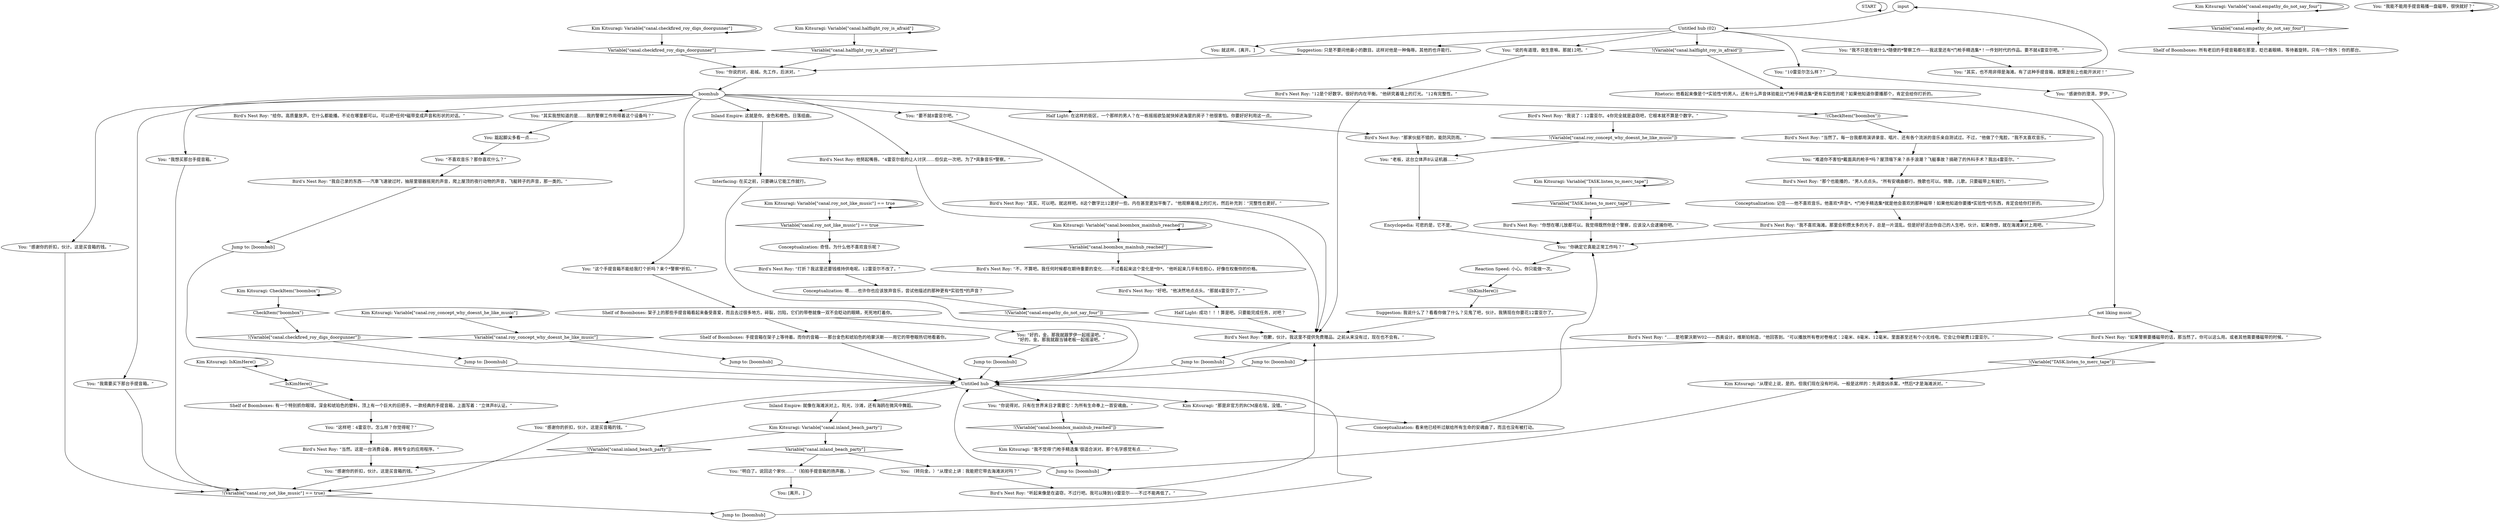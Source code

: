 # PAWNSHOP / SHELF OF BOOMBOXES
# You look at and ask Roy about the boombox.
# ==================================================
digraph G {
	  0 [label="START"];
	  1 [label="input"];
	  2 [label="Bird's Nest Roy: “你想在哪儿放都可以。我觉得既然你是个警察，应该没人会逮捕你吧。”"];
	  3 [label="Kim Kitsuragi: “我不觉得‘门枪手精选集’很适合派对。那个名字感觉有点……”"];
	  4 [label="Shelf of Boomboxes: 架子上的那些手提音箱看起来备受喜爱，而且去过很多地方。碎裂，凹陷，它们的带卷就像一双不会眨动的眼睛，死死地盯着你。"];
	  5 [label="Bird's Nest Roy: “打折？我这里还要钱维持供电呢。12雷亚尔不改了。”"];
	  6 [label="Kim Kitsuragi: Variable[\"canal.roy_concept_why_doesnt_he_like_music\"]"];
	  7 [label="Variable[\"canal.roy_concept_why_doesnt_he_like_music\"]", shape=diamond];
	  8 [label="!(Variable[\"canal.roy_concept_why_doesnt_he_like_music\"])", shape=diamond];
	  9 [label="Kim Kitsuragi: Variable[\"canal.empathy_do_not_say_four\"]"];
	  10 [label="Variable[\"canal.empathy_do_not_say_four\"]", shape=diamond];
	  11 [label="!(Variable[\"canal.empathy_do_not_say_four\"])", shape=diamond];
	  12 [label="Jump to: [boomhub]"];
	  13 [label="Jump to: [boomhub]"];
	  14 [label="Conceptualization: 嗯……也许你也应该放弃音乐，尝试他描述的那种更有*实验性*的声音？"];
	  15 [label="Half Light: 在这样的街区，一个那样的男人？在一栋摇摇欲坠就快掉进海里的房子？他很害怕。你要好好利用这一点。"];
	  16 [label="You: “你确定它真能正常工作吗？”"];
	  17 [label="Jump to: [boomhub]"];
	  18 [label="Suggestion: 只是不要问他最小的数目。这样对他是一种侮辱。其他的也许能行。"];
	  19 [label="You: “难道你不害怕*戴面具的枪手*吗？屋顶塌下来？杀手浪潮？飞艇事故？搞砸了的外科手术？我出4雷亚尔。”"];
	  20 [label="Conceptualization: 奇怪。为什么他不喜欢音乐呢？"];
	  21 [label="Conceptualization: 记住——他不喜欢音乐。他喜欢*声音*。*门枪手精选集*就是他会喜欢的那种磁带！如果他知道你要播*实验性*的东西，肯定会给你打折的。"];
	  22 [label="Conceptualization: 看来他已经听过献给所有生命的安魂曲了，而且也没有被打动。"];
	  23 [label="Encyclopedia: 可悲的是，它不是。"];
	  24 [label="Bird's Nest Roy: “……是哈蒙沃斯W02——西奥设计，维斯珀制造，”他回答到。“可以播放所有卷对卷格式：2毫米、8毫米、12毫米。里面甚至还有个小无线电。它会让你破费12雷亚尔。”"];
	  25 [label="You: “不喜欢音乐？那你喜欢什么？”"];
	  26 [label="Shelf of Boomboxes: 有一个特别抓你眼球。深金和琥珀色的塑料，顶上有一个巨大的旧把手。一款经典的手提音箱，上面写着：“立体声8认证。”"];
	  27 [label="Inland Empire: 就像在海滩派对上。阳光，沙滩，还有海鸥在微风中舞蹈。"];
	  28 [label="You: “你说的对，曷城。先工作，后派对。”"];
	  29 [label="Reaction Speed: 小心。你只能做一次。"];
	  30 [label="Bird's Nest Roy: “当然了。每一台我都用演讲录音、唱片、还有各个流派的音乐亲自测试过。不过，”他做了个鬼脸，“我不太喜欢音乐。”"];
	  31 [label="Shelf of Boomboxes: 手提音箱在架子上等待着。而你的音箱——那台金色和琥珀色的哈蒙沃斯——用它的带卷眼热切地看着你。"];
	  32 [label="You: [离开。]"];
	  33 [label="Bird's Nest Roy: “那家伙挺不错的，能防风防雨。”"];
	  34 [label="Kim Kitsuragi: Variable[\"canal.halflight_roy_is_afraid\"]"];
	  35 [label="Variable[\"canal.halflight_roy_is_afraid\"]", shape=diamond];
	  36 [label="!(Variable[\"canal.halflight_roy_is_afraid\"])", shape=diamond];
	  37 [label="You: “我不只是在做什么*随便的*警察工作——我这里还有*门枪手精选集*！一件划时代的作品。要不就4雷亚尔吧。”"];
	  38 [label="You: “这样吧：4雷亚尔。怎么样？你觉得呢？”"];
	  39 [label="Inland Empire: 这就是你。金色和橙色。日落组曲。"];
	  40 [label="You: “我能不能用手提音箱播一盘磁带，很快就好？”"];
	  41 [label="Bird's Nest Roy: “抱歉，伙计。我这里不提供免费赠品。之前从来没有过，现在也不会有。”"];
	  42 [label="Jump to: [boomhub]"];
	  43 [label="Bird's Nest Roy: “我不喜欢海滩。那里会积攒太多的光子，总是一片混乱。但是好好活出你自己的人生吧，伙计。如果你想，就在海滩派对上用吧。”"];
	  44 [label="Kim Kitsuragi: Variable[\"canal.checkfired_roy_digs_doorgunner\"]"];
	  45 [label="Variable[\"canal.checkfired_roy_digs_doorgunner\"]", shape=diamond];
	  46 [label="!(Variable[\"canal.checkfired_roy_digs_doorgunner\"])", shape=diamond];
	  47 [label="Shelf of Boomboxes: 所有老旧的手提音箱都在那里，眨巴着眼睛，等待着旋转。只有一个除外：你的那台。"];
	  48 [label="Suggestion: 我说什么了？看看你做了什么？见鬼了吧，伙计。我猜现在你要花12雷亚尔了。"];
	  49 [label="Jump to: [boomhub]"];
	  50 [label="Untitled hub"];
	  51 [label="boomhub"];
	  52 [label="Kim Kitsuragi: “那是非官方的RCM座右铭，没错。”"];
	  53 [label="You: “好的，金。那我就跟罗伊一起摇滚吧。”\n“好的，金。那我就跟当铺老板一起摇滚吧。”"];
	  54 [label="You: 踮起脚尖多看一点……"];
	  55 [label="Bird's Nest Roy: “如果警察要播磁带的话，那当然了。你可以这么用。或者其他需要播磁带的时候。”"];
	  56 [label="You: “明白了。说回这个家伙……”（拍拍手提音箱的扬声器。）"];
	  57 [label="You: “感谢你的澄清，罗伊。”"];
	  58 [label="Bird's Nest Roy: “听起来像是在盗窃，不过行吧。我可以降到10雷亚尔——不过不能再低了。”"];
	  59 [label="Kim Kitsuragi: Variable[\"TASK.listen_to_merc_tape\"]"];
	  60 [label="Variable[\"TASK.listen_to_merc_tape\"]", shape=diamond];
	  61 [label="!(Variable[\"TASK.listen_to_merc_tape\"])", shape=diamond];
	  62 [label="Kim Kitsuragi: IsKimHere()"];
	  63 [label="IsKimHere()", shape=diamond];
	  64 [label="!(IsKimHere())", shape=diamond];
	  65 [label="Untitled hub (02)"];
	  66 [label="Kim Kitsuragi: Variable[\"canal.boombox_mainhub_reached\"]"];
	  67 [label="Variable[\"canal.boombox_mainhub_reached\"]", shape=diamond];
	  68 [label="!(Variable[\"canal.boombox_mainhub_reached\"])", shape=diamond];
	  69 [label="Bird's Nest Roy: “那个也能播的，”男人点点头。“所有安魂曲都行。挽歌也可以。情歌。儿歌。只要磁带上有就行。”"];
	  70 [label="Bird's Nest Roy: “不，不算吧。我任何时候都在期待重要的变化……不过看起来这个变化是*你*。”他听起来几乎有些担心，好像在权衡你的价格。"];
	  71 [label="Kim Kitsuragi: CheckItem(\"boombox\")"];
	  72 [label="CheckItem(\"boombox\")", shape=diamond];
	  73 [label="!(CheckItem(\"boombox\"))", shape=diamond];
	  74 [label="You: 就这样。[离开。]"];
	  75 [label="You: “要不就8雷亚尔吧。”"];
	  76 [label="You: “感谢你的折扣，伙计。这是买音箱的钱。”"];
	  77 [label="Jump to: [boomhub]"];
	  78 [label="Rhetoric: 他看起来像是个*实验性*的男人。还有什么声音体验能比*门枪手精选集*更有实验性的呢？如果他知道你要播那个，肯定会给你打折的。"];
	  79 [label="Kim Kitsuragi: Variable[\"canal.roy_not_like_music\"] == true"];
	  80 [label="Variable[\"canal.roy_not_like_music\"] == true", shape=diamond];
	  81 [label="!(Variable[\"canal.roy_not_like_music\"] == true)", shape=diamond];
	  82 [label="Bird's Nest Roy: “给你。高质量放声。它什么都能播。不论在哪里都可以。可以把*任何*磁带变成声音和形状的对话。”"];
	  83 [label="You: “感谢你的折扣，伙计。这是买音箱的钱。”"];
	  84 [label="You: “其实，也不用非得是海滩。有了这种手提音箱，就算是街上也能开派对！”"];
	  85 [label="Bird's Nest Roy: 他努起嘴唇。“4雷亚尔低的让人讨厌……但仅此一次吧。为了*具象音乐*警察。”"];
	  86 [label="You: “老板，这台立体声8认证机器……”"];
	  87 [label="Jump to: [boomhub]"];
	  88 [label="not liking music"];
	  89 [label="Bird's Nest Roy: “当然。这是一台消费设备，拥有专业的应用程序。”"];
	  90 [label="Bird's Nest Roy: “我说了：12雷亚尔。4你完全就是盗窃吧，它根本就不算是个数字。”"];
	  91 [label="You: “说的有道理，做生意嘛。那就12吧。”"];
	  92 [label="Kim Kitsuragi: “从理论上说，是的。但我们现在没有时间。一般是这样的：先调查凶杀案，*然后*才是海滩派对。”"];
	  93 [label="You: （转向金。）“从理论上讲：我能把它带去海滩派对吗？”"];
	  94 [label="You: “10雷亚尔怎么样？”"];
	  95 [label="Kim Kitsuragi: Variable[\"canal.inland_beach_party\"]"];
	  96 [label="Variable[\"canal.inland_beach_party\"]", shape=diamond];
	  97 [label="!(Variable[\"canal.inland_beach_party\"])", shape=diamond];
	  98 [label="Half Light: 成功！！！算是吧。只要能完成任务，对吧？"];
	  99 [label="You: “我想买那台手提音箱。”"];
	  100 [label="Jump to: [boomhub]"];
	  101 [label="Bird's Nest Roy: “我自己录的东西——汽車飞速驶过时，抽屉里银器摇晃的声音，爬上屋顶的夜行动物的声音，飞艇转子的声音，那一类的。”"];
	  102 [label="You: “你说得对。只有在世界末日才需要它：为所有生命奉上一首安魂曲。”"];
	  103 [label="Bird's Nest Roy: “其实，可以吧。就这样吧。8这个数字比12更好一些。内在甚至更加平衡了。”他观察着墙上的灯光，然后补充到：“完整性也更好。”"];
	  104 [label="Interfacing: 在买之前，只要确认它能工作就行。"];
	  105 [label="You: “其实我想知道的是……我的警察工作用得着这个设备吗？”"];
	  106 [label="You: “这个手提音箱不能给我打个折吗？来个*警察*折扣。”"];
	  107 [label="Bird's Nest Roy: “12是个好数字。很好的内在平衡。”他研究着墙上的灯光。“12有完整性。”"];
	  108 [label="You: “感谢你的折扣，伙计。这是买音箱的钱。”"];
	  109 [label="Bird's Nest Roy: “好吧。”他决然地点点头。“那就4雷亚尔了。”"];
	  110 [label="You: “我需要买下那台手提音箱。”"];
	  0 -> 0
	  1 -> 65
	  2 -> 16
	  3 -> 49
	  4 -> 53
	  4 -> 31
	  5 -> 14
	  6 -> 6
	  6 -> 7
	  7 -> 87
	  8 -> 86
	  9 -> 9
	  9 -> 10
	  10 -> 47
	  11 -> 41
	  12 -> 50
	  13 -> 50
	  14 -> 11
	  15 -> 33
	  16 -> 29
	  17 -> 50
	  18 -> 28
	  19 -> 69
	  20 -> 5
	  21 -> 43
	  22 -> 16
	  23 -> 16
	  24 -> 100
	  25 -> 101
	  26 -> 38
	  27 -> 95
	  28 -> 51
	  29 -> 64
	  30 -> 19
	  31 -> 50
	  33 -> 86
	  34 -> 34
	  34 -> 35
	  35 -> 28
	  36 -> 78
	  37 -> 84
	  38 -> 89
	  39 -> 104
	  40 -> 40
	  41 -> 12
	  42 -> 50
	  43 -> 16
	  44 -> 44
	  44 -> 45
	  45 -> 28
	  46 -> 17
	  48 -> 41
	  49 -> 50
	  50 -> 27
	  50 -> 83
	  50 -> 52
	  50 -> 102
	  51 -> 99
	  51 -> 39
	  51 -> 105
	  51 -> 106
	  51 -> 75
	  51 -> 108
	  51 -> 73
	  51 -> 110
	  51 -> 15
	  51 -> 82
	  51 -> 85
	  52 -> 22
	  53 -> 42
	  54 -> 25
	  55 -> 61
	  56 -> 32
	  57 -> 88
	  58 -> 41
	  59 -> 59
	  59 -> 60
	  60 -> 2
	  61 -> 92
	  62 -> 62
	  62 -> 63
	  63 -> 26
	  64 -> 48
	  65 -> 36
	  65 -> 37
	  65 -> 74
	  65 -> 18
	  65 -> 91
	  65 -> 94
	  66 -> 66
	  66 -> 67
	  67 -> 70
	  68 -> 3
	  69 -> 21
	  70 -> 109
	  71 -> 72
	  71 -> 71
	  72 -> 46
	  73 -> 30
	  75 -> 103
	  76 -> 81
	  77 -> 50
	  78 -> 43
	  79 -> 80
	  79 -> 79
	  80 -> 20
	  81 -> 77
	  83 -> 81
	  84 -> 1
	  85 -> 41
	  86 -> 23
	  87 -> 50
	  88 -> 24
	  88 -> 55
	  89 -> 76
	  90 -> 8
	  91 -> 107
	  92 -> 49
	  93 -> 58
	  94 -> 57
	  95 -> 96
	  95 -> 97
	  96 -> 56
	  96 -> 93
	  97 -> 76
	  98 -> 41
	  99 -> 81
	  100 -> 50
	  101 -> 13
	  102 -> 68
	  103 -> 41
	  104 -> 50
	  105 -> 54
	  106 -> 4
	  107 -> 41
	  108 -> 81
	  109 -> 98
	  110 -> 81
}

